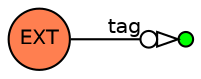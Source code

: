 digraph pwb_model {
	rankdir=LR;
	size="8,5"
	node [ shape = circle , fontname = "Helvetica" , fontsize = 10 , height = 0.1 , width = 0.1 , margin = 0.01 ,  style=filled ];
	edge [ fontname = "Helvetica" , forcelabels= true , fontsize = 10 ];
        "EXT" [shape=circle , regular=1, style=filled , fillcolor=coral ];
        "REF1" [shape=circle , label ="", width=0.1 , height=0.1, regular=1, style=filled , fillcolor=green ];
	EXT -> REF1 [ label = "tag" , arrowhead = "emptyodot" ];
}
